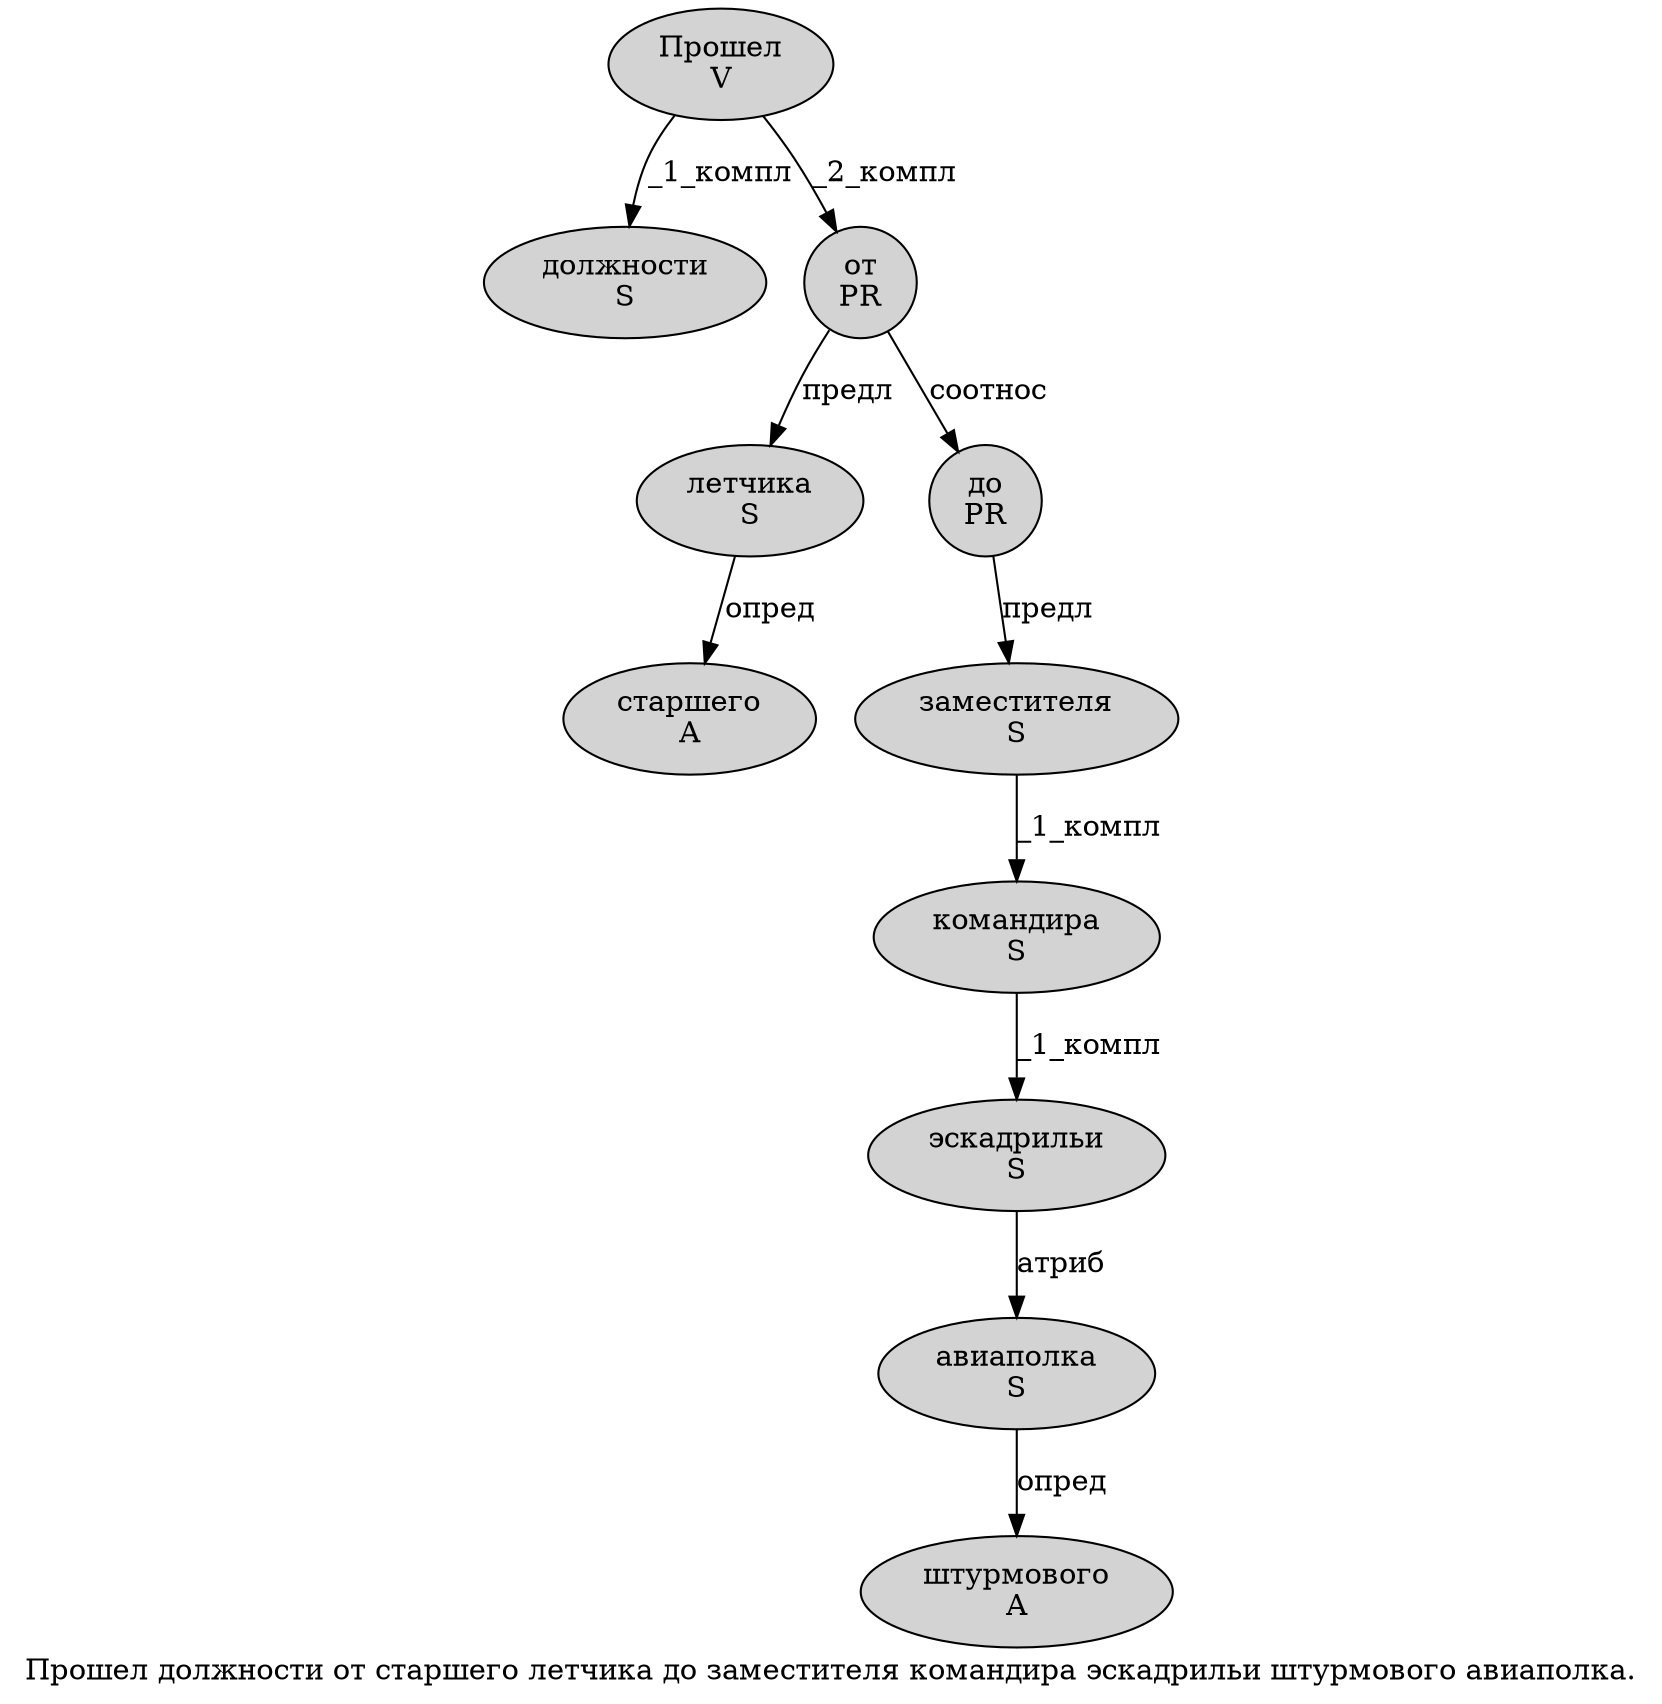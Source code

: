 digraph SENTENCE_70 {
	graph [label="Прошел должности от старшего летчика до заместителя командира эскадрильи штурмового авиаполка."]
	node [style=filled]
		0 [label="Прошел
V" color="" fillcolor=lightgray penwidth=1 shape=ellipse]
		1 [label="должности
S" color="" fillcolor=lightgray penwidth=1 shape=ellipse]
		2 [label="от
PR" color="" fillcolor=lightgray penwidth=1 shape=ellipse]
		3 [label="старшего
A" color="" fillcolor=lightgray penwidth=1 shape=ellipse]
		4 [label="летчика
S" color="" fillcolor=lightgray penwidth=1 shape=ellipse]
		5 [label="до
PR" color="" fillcolor=lightgray penwidth=1 shape=ellipse]
		6 [label="заместителя
S" color="" fillcolor=lightgray penwidth=1 shape=ellipse]
		7 [label="командира
S" color="" fillcolor=lightgray penwidth=1 shape=ellipse]
		8 [label="эскадрильи
S" color="" fillcolor=lightgray penwidth=1 shape=ellipse]
		9 [label="штурмового
A" color="" fillcolor=lightgray penwidth=1 shape=ellipse]
		10 [label="авиаполка
S" color="" fillcolor=lightgray penwidth=1 shape=ellipse]
			10 -> 9 [label="опред"]
			6 -> 7 [label="_1_компл"]
			4 -> 3 [label="опред"]
			7 -> 8 [label="_1_компл"]
			2 -> 4 [label="предл"]
			2 -> 5 [label="соотнос"]
			5 -> 6 [label="предл"]
			0 -> 1 [label="_1_компл"]
			0 -> 2 [label="_2_компл"]
			8 -> 10 [label="атриб"]
}
